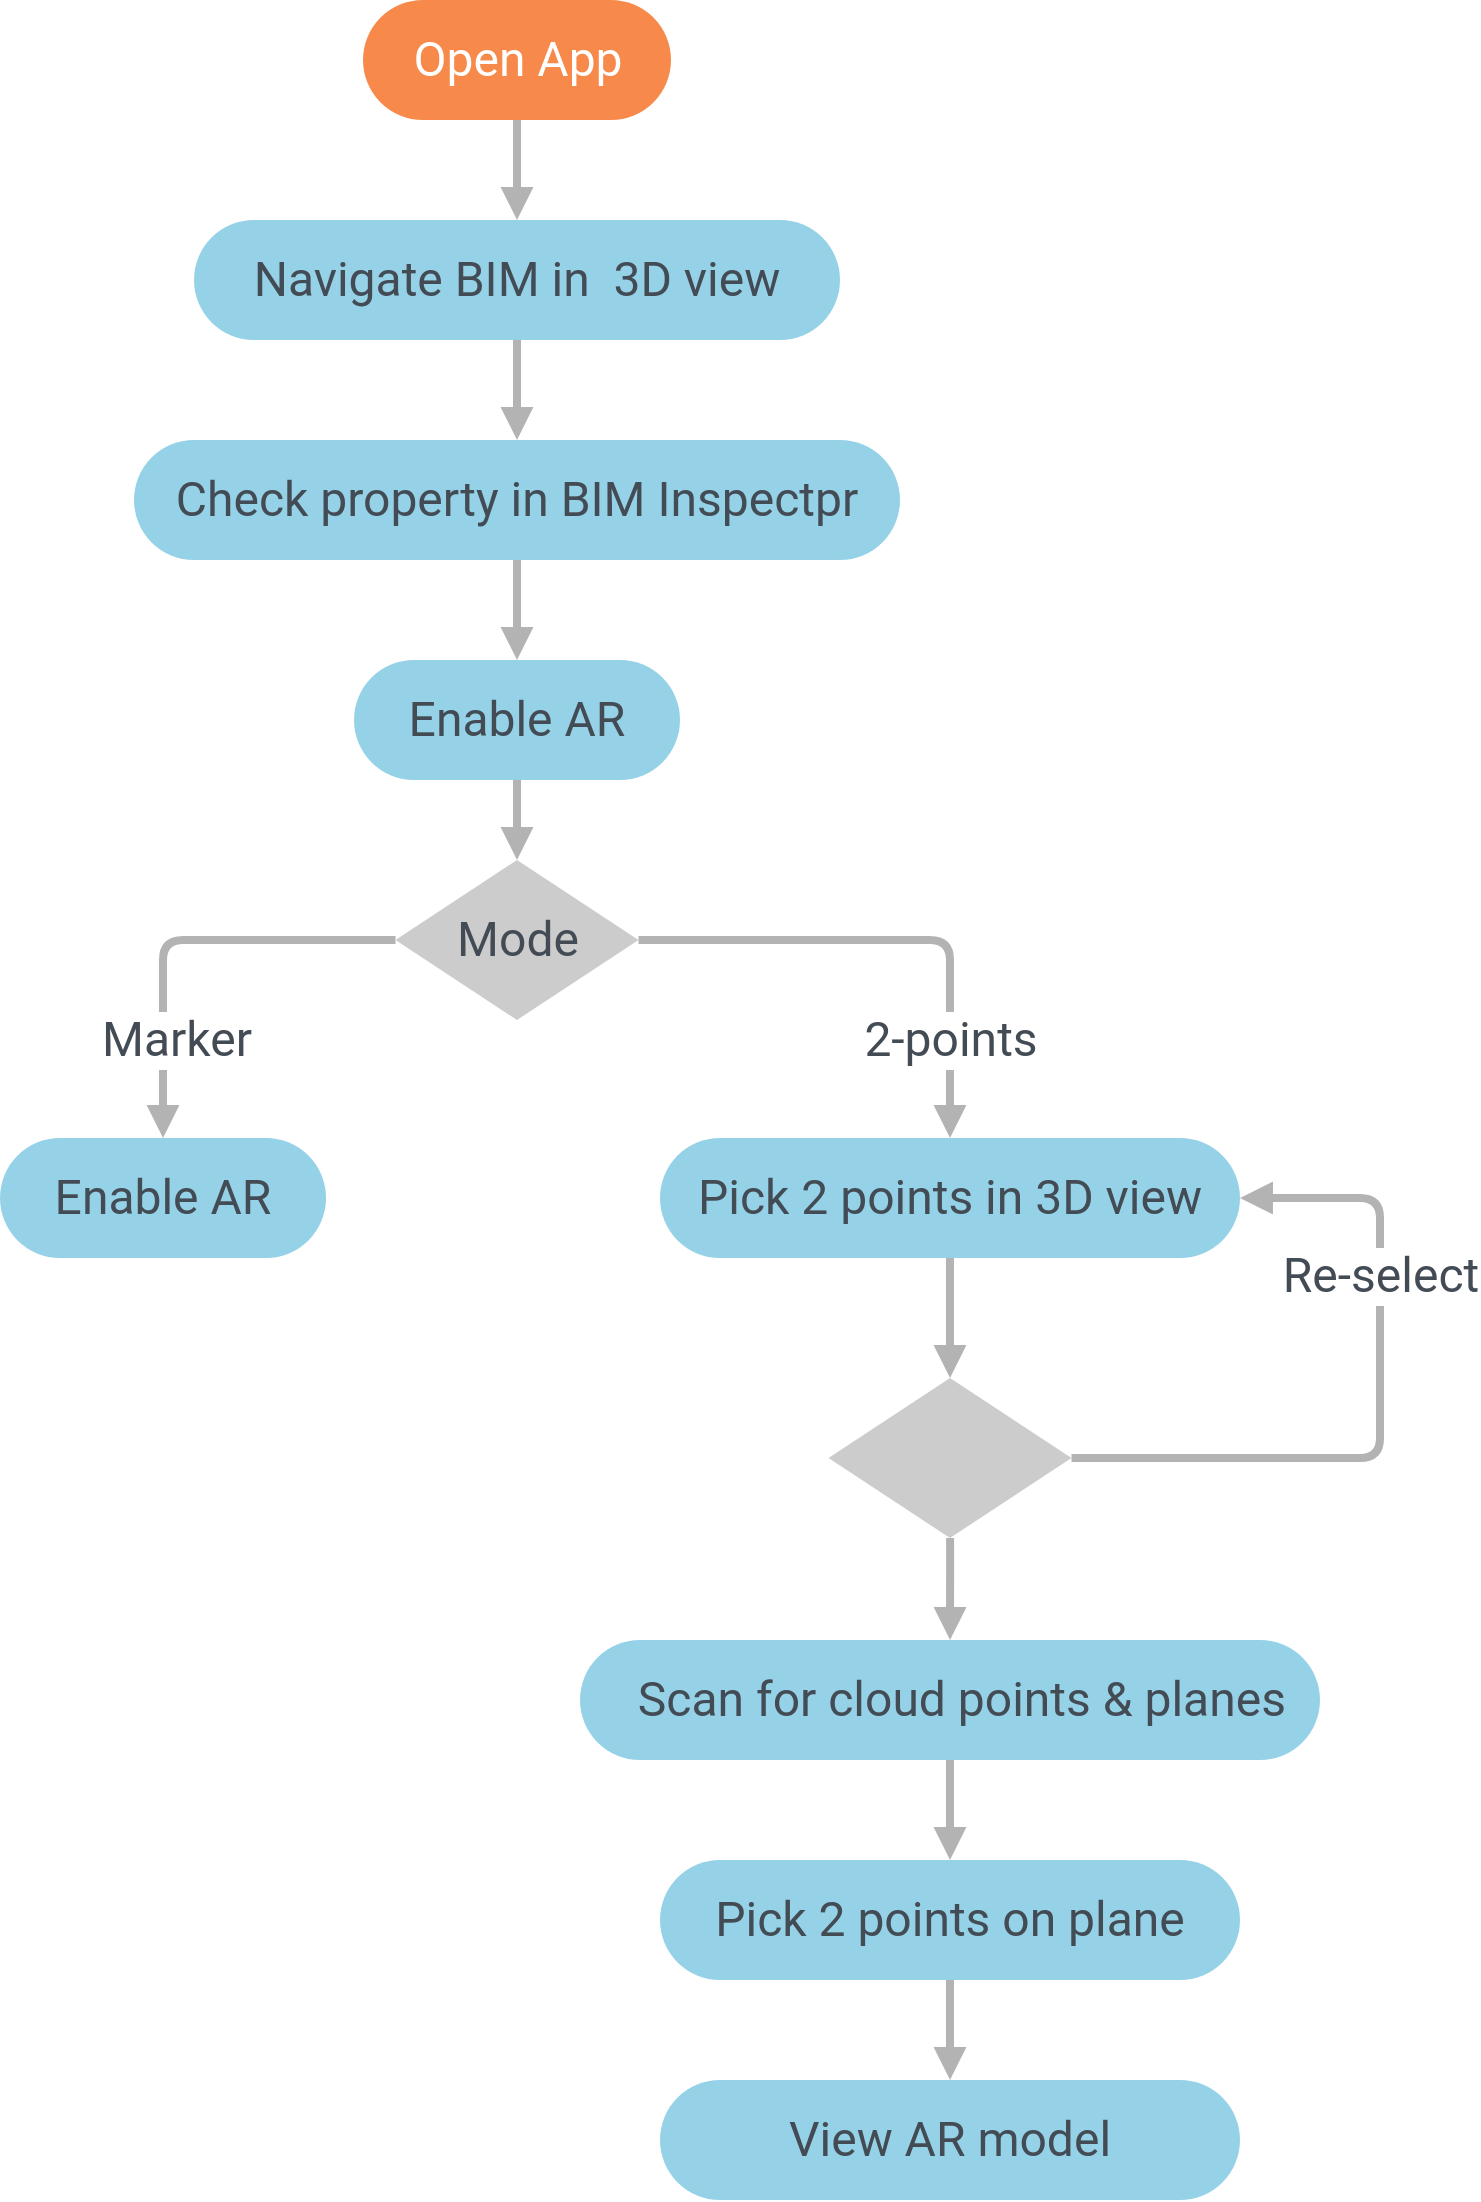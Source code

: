 <mxfile version="12.7.2" type="github">
  <diagram id="C5RBs43oDa-KdzZeNtuy" name="Page-1">
    <mxGraphModel dx="767" dy="1292" grid="1" gridSize="10" guides="1" tooltips="1" connect="1" arrows="1" fold="1" page="1" pageScale="1" pageWidth="827" pageHeight="1169" math="0" shadow="0" extFonts="Roboto^https://fonts.googleapis.com/css?family=Roboto">
      <root>
        <mxCell id="WIyWlLk6GJQsqaUBKTNV-0" />
        <mxCell id="WIyWlLk6GJQsqaUBKTNV-1" parent="WIyWlLk6GJQsqaUBKTNV-0" />
        <mxCell id="-8byVdPDyk2Qr70N4ybH-15" value="" style="edgeStyle=orthogonalEdgeStyle;rounded=1;orthogonalLoop=1;jettySize=auto;html=1;fontFamily=Helvetica;strokeColor=#B3B3B3;strokeWidth=4;endFill=1;endArrow=block;startFill=0;startArrow=none;" edge="1" parent="WIyWlLk6GJQsqaUBKTNV-1" source="4xVDAsTEALw9DUcqADvd-4" target="-8byVdPDyk2Qr70N4ybH-14">
          <mxGeometry relative="1" as="geometry" />
        </mxCell>
        <mxCell id="4xVDAsTEALw9DUcqADvd-4" value="&lt;font color=&quot;#434b54&quot; face=&quot;Roboto&quot;&gt;&lt;span style=&quot;font-size: 24px&quot;&gt;Navigate BIM in&amp;nbsp; 3D view&lt;/span&gt;&lt;/font&gt;" style="rounded=1;whiteSpace=wrap;html=1;arcSize=50;fillColor=#96D2E7;strokeColor=none;" parent="WIyWlLk6GJQsqaUBKTNV-1" vertex="1">
          <mxGeometry x="287" y="710" width="323" height="60" as="geometry" />
        </mxCell>
        <mxCell id="-8byVdPDyk2Qr70N4ybH-17" value="" style="edgeStyle=orthogonalEdgeStyle;orthogonalLoop=1;jettySize=auto;html=1;startFill=0;endArrow=block;endFill=1;strokeColor=#B3B3B3;strokeWidth=4;" edge="1" parent="WIyWlLk6GJQsqaUBKTNV-1" source="-8byVdPDyk2Qr70N4ybH-14" target="-8byVdPDyk2Qr70N4ybH-16">
          <mxGeometry relative="1" as="geometry" />
        </mxCell>
        <mxCell id="-8byVdPDyk2Qr70N4ybH-14" value="&lt;font style=&quot;font-size: 24px&quot; face=&quot;Roboto&quot; color=&quot;#434b54&quot;&gt;Check property in BIM Inspectpr&lt;/font&gt;" style="rounded=1;whiteSpace=wrap;html=1;arcSize=50;fillColor=#96D2E7;strokeColor=none;" vertex="1" parent="WIyWlLk6GJQsqaUBKTNV-1">
          <mxGeometry x="257" y="820" width="383" height="60" as="geometry" />
        </mxCell>
        <mxCell id="-8byVdPDyk2Qr70N4ybH-20" style="edgeStyle=orthogonalEdgeStyle;orthogonalLoop=1;jettySize=auto;html=1;exitX=0.5;exitY=1;exitDx=0;exitDy=0;entryX=0.5;entryY=0;entryDx=0;entryDy=0;startFill=0;endArrow=block;endFill=1;strokeColor=#B3B3B3;strokeWidth=4;" edge="1" parent="WIyWlLk6GJQsqaUBKTNV-1" source="-8byVdPDyk2Qr70N4ybH-16" target="4xVDAsTEALw9DUcqADvd-16">
          <mxGeometry relative="1" as="geometry" />
        </mxCell>
        <mxCell id="-8byVdPDyk2Qr70N4ybH-16" value="&lt;font color=&quot;#434b54&quot; face=&quot;Roboto&quot;&gt;&lt;span style=&quot;font-size: 24px&quot;&gt;Enable AR&lt;/span&gt;&lt;/font&gt;" style="rounded=1;whiteSpace=wrap;html=1;arcSize=50;fillColor=#96D2E7;strokeColor=none;" vertex="1" parent="WIyWlLk6GJQsqaUBKTNV-1">
          <mxGeometry x="367" y="930" width="163" height="60" as="geometry" />
        </mxCell>
        <mxCell id="-8byVdPDyk2Qr70N4ybH-26" style="edgeStyle=orthogonalEdgeStyle;orthogonalLoop=1;jettySize=auto;html=1;entryX=0.5;entryY=0;entryDx=0;entryDy=0;startFill=0;endArrow=block;endFill=1;strokeColor=#B3B3B3;strokeWidth=4;" edge="1" parent="WIyWlLk6GJQsqaUBKTNV-1" source="4xVDAsTEALw9DUcqADvd-16" target="-8byVdPDyk2Qr70N4ybH-25">
          <mxGeometry relative="1" as="geometry" />
        </mxCell>
        <mxCell id="-8byVdPDyk2Qr70N4ybH-27" value="2-points" style="text;html=1;align=center;verticalAlign=middle;resizable=0;points=[];labelBackgroundColor=#ffffff;fontFamily=Roboto;fontSize=24;fontColor=#434B54;" vertex="1" connectable="0" parent="-8byVdPDyk2Qr70N4ybH-26">
          <mxGeometry x="-0.124" y="-51" relative="1" as="geometry">
            <mxPoint x="43.75" y="-1" as="offset" />
          </mxGeometry>
        </mxCell>
        <mxCell id="-8byVdPDyk2Qr70N4ybH-33" style="edgeStyle=orthogonalEdgeStyle;orthogonalLoop=1;jettySize=auto;html=1;entryX=0.5;entryY=0;entryDx=0;entryDy=0;startFill=0;endArrow=block;endFill=1;strokeColor=#B3B3B3;strokeWidth=4;" edge="1" parent="WIyWlLk6GJQsqaUBKTNV-1" source="4xVDAsTEALw9DUcqADvd-16" target="-8byVdPDyk2Qr70N4ybH-30">
          <mxGeometry relative="1" as="geometry" />
        </mxCell>
        <mxCell id="-8byVdPDyk2Qr70N4ybH-34" value="Marker" style="text;html=1;align=center;verticalAlign=middle;resizable=0;points=[];labelBackgroundColor=#ffffff;fontSize=24;fontFamily=Roboto;fontColor=#434B54;" vertex="1" connectable="0" parent="-8byVdPDyk2Qr70N4ybH-33">
          <mxGeometry x="-0.0" y="31" relative="1" as="geometry">
            <mxPoint x="-2.92" y="19" as="offset" />
          </mxGeometry>
        </mxCell>
        <mxCell id="4xVDAsTEALw9DUcqADvd-16" value="&lt;font style=&quot;font-size: 24px&quot; face=&quot;Roboto&quot; color=&quot;#434b54&quot;&gt;Mode&lt;/font&gt;" style="rhombus;whiteSpace=wrap;html=1;rounded=0;comic=0;strokeColor=none;fillColor=#CCCCCC;" parent="WIyWlLk6GJQsqaUBKTNV-1" vertex="1">
          <mxGeometry x="387.75" y="1030" width="121.5" height="80" as="geometry" />
        </mxCell>
        <mxCell id="-8byVdPDyk2Qr70N4ybH-11" style="edgeStyle=orthogonalEdgeStyle;rounded=1;orthogonalLoop=1;jettySize=auto;html=1;exitX=0.5;exitY=1;exitDx=0;exitDy=0;fontFamily=Helvetica;strokeColor=#B3B3B3;strokeWidth=4;endFill=1;endArrow=block;startFill=0;startArrow=none;" edge="1" parent="WIyWlLk6GJQsqaUBKTNV-1" source="-8byVdPDyk2Qr70N4ybH-8" target="4xVDAsTEALw9DUcqADvd-4">
          <mxGeometry relative="1" as="geometry" />
        </mxCell>
        <mxCell id="-8byVdPDyk2Qr70N4ybH-8" value="&lt;font style=&quot;font-size: 24px&quot; color=&quot;#ffffff&quot;&gt;Open App&lt;/font&gt;" style="rounded=1;whiteSpace=wrap;html=1;fillColor=#F78A4A;fontFamily=Roboto;arcSize=50;strokeColor=none;" vertex="1" parent="WIyWlLk6GJQsqaUBKTNV-1">
          <mxGeometry x="371.5" y="600" width="154" height="60" as="geometry" />
        </mxCell>
        <mxCell id="-8byVdPDyk2Qr70N4ybH-39" style="edgeStyle=orthogonalEdgeStyle;orthogonalLoop=1;jettySize=auto;html=1;entryX=0.5;entryY=0;entryDx=0;entryDy=0;startFill=0;endArrow=block;endFill=1;strokeColor=#B3B3B3;strokeWidth=4;" edge="1" parent="WIyWlLk6GJQsqaUBKTNV-1" source="-8byVdPDyk2Qr70N4ybH-25" target="-8byVdPDyk2Qr70N4ybH-38">
          <mxGeometry relative="1" as="geometry" />
        </mxCell>
        <mxCell id="-8byVdPDyk2Qr70N4ybH-25" value="&lt;font color=&quot;#434b54&quot; face=&quot;Roboto&quot;&gt;&lt;span style=&quot;font-size: 24px&quot;&gt;Pick 2 points in 3D view&lt;/span&gt;&lt;/font&gt;" style="rounded=1;whiteSpace=wrap;html=1;arcSize=50;fillColor=#96D2E7;strokeColor=none;" vertex="1" parent="WIyWlLk6GJQsqaUBKTNV-1">
          <mxGeometry x="520" y="1169" width="290" height="60" as="geometry" />
        </mxCell>
        <mxCell id="-8byVdPDyk2Qr70N4ybH-30" value="&lt;font color=&quot;#434b54&quot; face=&quot;Roboto&quot;&gt;&lt;span style=&quot;font-size: 24px&quot;&gt;Enable AR&lt;/span&gt;&lt;/font&gt;" style="rounded=1;whiteSpace=wrap;html=1;arcSize=50;fillColor=#96D2E7;strokeColor=none;" vertex="1" parent="WIyWlLk6GJQsqaUBKTNV-1">
          <mxGeometry x="190" y="1169" width="163" height="60" as="geometry" />
        </mxCell>
        <mxCell id="-8byVdPDyk2Qr70N4ybH-43" style="edgeStyle=orthogonalEdgeStyle;orthogonalLoop=1;jettySize=auto;html=1;entryX=0.5;entryY=0;entryDx=0;entryDy=0;startFill=0;endArrow=block;endFill=1;strokeColor=#B3B3B3;strokeWidth=4;" edge="1" parent="WIyWlLk6GJQsqaUBKTNV-1" source="-8byVdPDyk2Qr70N4ybH-38" target="-8byVdPDyk2Qr70N4ybH-42">
          <mxGeometry relative="1" as="geometry" />
        </mxCell>
        <mxCell id="-8byVdPDyk2Qr70N4ybH-46" style="edgeStyle=orthogonalEdgeStyle;orthogonalLoop=1;jettySize=auto;html=1;entryX=1;entryY=0.5;entryDx=0;entryDy=0;startFill=0;endArrow=block;endFill=1;strokeColor=#B3B3B3;strokeWidth=4;" edge="1" parent="WIyWlLk6GJQsqaUBKTNV-1" source="-8byVdPDyk2Qr70N4ybH-38" target="-8byVdPDyk2Qr70N4ybH-25">
          <mxGeometry relative="1" as="geometry">
            <Array as="points">
              <mxPoint x="665" y="1329" />
              <mxPoint x="880" y="1329" />
              <mxPoint x="880" y="1199" />
            </Array>
          </mxGeometry>
        </mxCell>
        <mxCell id="-8byVdPDyk2Qr70N4ybH-47" value="Re-select" style="text;html=1;align=center;verticalAlign=middle;resizable=0;points=[];labelBackgroundColor=#ffffff;fontSize=24;fontFamily=Roboto;fontColor=#434B54;" vertex="1" connectable="0" parent="-8byVdPDyk2Qr70N4ybH-46">
          <mxGeometry x="0.068" y="2" relative="1" as="geometry">
            <mxPoint x="2.14" y="-57" as="offset" />
          </mxGeometry>
        </mxCell>
        <mxCell id="-8byVdPDyk2Qr70N4ybH-38" value="" style="rhombus;whiteSpace=wrap;html=1;rounded=0;comic=0;strokeColor=none;fillColor=#CCCCCC;" vertex="1" parent="WIyWlLk6GJQsqaUBKTNV-1">
          <mxGeometry x="604.25" y="1289" width="121.5" height="80" as="geometry" />
        </mxCell>
        <mxCell id="-8byVdPDyk2Qr70N4ybH-49" value="" style="edgeStyle=orthogonalEdgeStyle;orthogonalLoop=1;jettySize=auto;html=1;startFill=0;endArrow=block;endFill=1;strokeColor=#B3B3B3;strokeWidth=4;" edge="1" parent="WIyWlLk6GJQsqaUBKTNV-1" source="-8byVdPDyk2Qr70N4ybH-42" target="-8byVdPDyk2Qr70N4ybH-48">
          <mxGeometry relative="1" as="geometry" />
        </mxCell>
        <mxCell id="-8byVdPDyk2Qr70N4ybH-42" value="&lt;font color=&quot;#434b54&quot; face=&quot;Roboto&quot;&gt;&lt;span style=&quot;font-size: 24px&quot;&gt;&amp;nbsp; &amp;nbsp; Scan for cloud points &amp;amp; planes&amp;nbsp;&amp;nbsp;&lt;/span&gt;&lt;/font&gt;" style="rounded=1;whiteSpace=wrap;html=1;arcSize=50;fillColor=#96D2E7;strokeColor=none;" vertex="1" parent="WIyWlLk6GJQsqaUBKTNV-1">
          <mxGeometry x="480" y="1420" width="370" height="60" as="geometry" />
        </mxCell>
        <mxCell id="-8byVdPDyk2Qr70N4ybH-53" value="" style="edgeStyle=orthogonalEdgeStyle;orthogonalLoop=1;jettySize=auto;html=1;startFill=0;endArrow=block;endFill=1;strokeColor=#B3B3B3;strokeWidth=4;" edge="1" parent="WIyWlLk6GJQsqaUBKTNV-1" source="-8byVdPDyk2Qr70N4ybH-48" target="-8byVdPDyk2Qr70N4ybH-52">
          <mxGeometry relative="1" as="geometry" />
        </mxCell>
        <mxCell id="-8byVdPDyk2Qr70N4ybH-48" value="&lt;font color=&quot;#434b54&quot; face=&quot;Roboto&quot;&gt;&lt;span style=&quot;font-size: 24px&quot;&gt;Pick 2 points on plane&lt;/span&gt;&lt;/font&gt;" style="rounded=1;whiteSpace=wrap;html=1;arcSize=50;fillColor=#96D2E7;strokeColor=none;" vertex="1" parent="WIyWlLk6GJQsqaUBKTNV-1">
          <mxGeometry x="520" y="1530" width="290" height="60" as="geometry" />
        </mxCell>
        <mxCell id="-8byVdPDyk2Qr70N4ybH-52" value="&lt;font color=&quot;#434b54&quot; face=&quot;Roboto&quot;&gt;&lt;span style=&quot;font-size: 24px&quot;&gt;View AR model&lt;/span&gt;&lt;/font&gt;" style="rounded=1;whiteSpace=wrap;html=1;arcSize=50;fillColor=#96D2E7;strokeColor=none;" vertex="1" parent="WIyWlLk6GJQsqaUBKTNV-1">
          <mxGeometry x="520" y="1640" width="290" height="60" as="geometry" />
        </mxCell>
      </root>
    </mxGraphModel>
  </diagram>
</mxfile>
